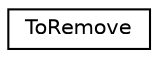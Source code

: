 digraph "Graphical Class Hierarchy"
{
 // LATEX_PDF_SIZE
  edge [fontname="Helvetica",fontsize="10",labelfontname="Helvetica",labelfontsize="10"];
  node [fontname="Helvetica",fontsize="10",shape=record];
  rankdir="LR";
  Node0 [label="ToRemove",height=0.2,width=0.4,color="black", fillcolor="white", style="filled",URL="$struct_to_remove.html",tooltip=" "];
}
